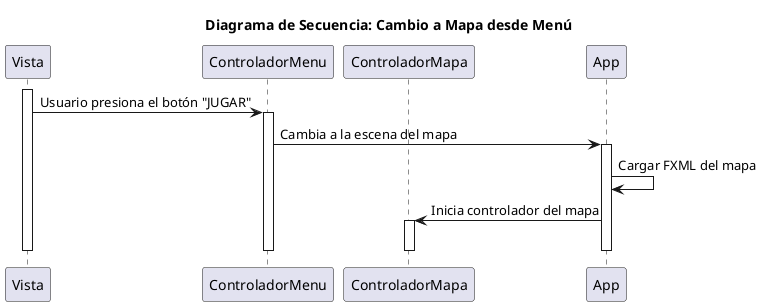 @startuml

title Diagrama de Secuencia: Cambio a Mapa desde Menú

participant Vista
participant ControladorMenu
participant ControladorMapa
participant App

activate Vista
Vista -> ControladorMenu: Usuario presiona el botón "JUGAR"
activate ControladorMenu
ControladorMenu -> App: Cambia a la escena del mapa
activate App
App -> App: Cargar FXML del mapa
App -> ControladorMapa: Inicia controlador del mapa
activate ControladorMapa
deactivate App
deactivate ControladorMapa
deactivate ControladorMenu
deactivate Vista

@enduml